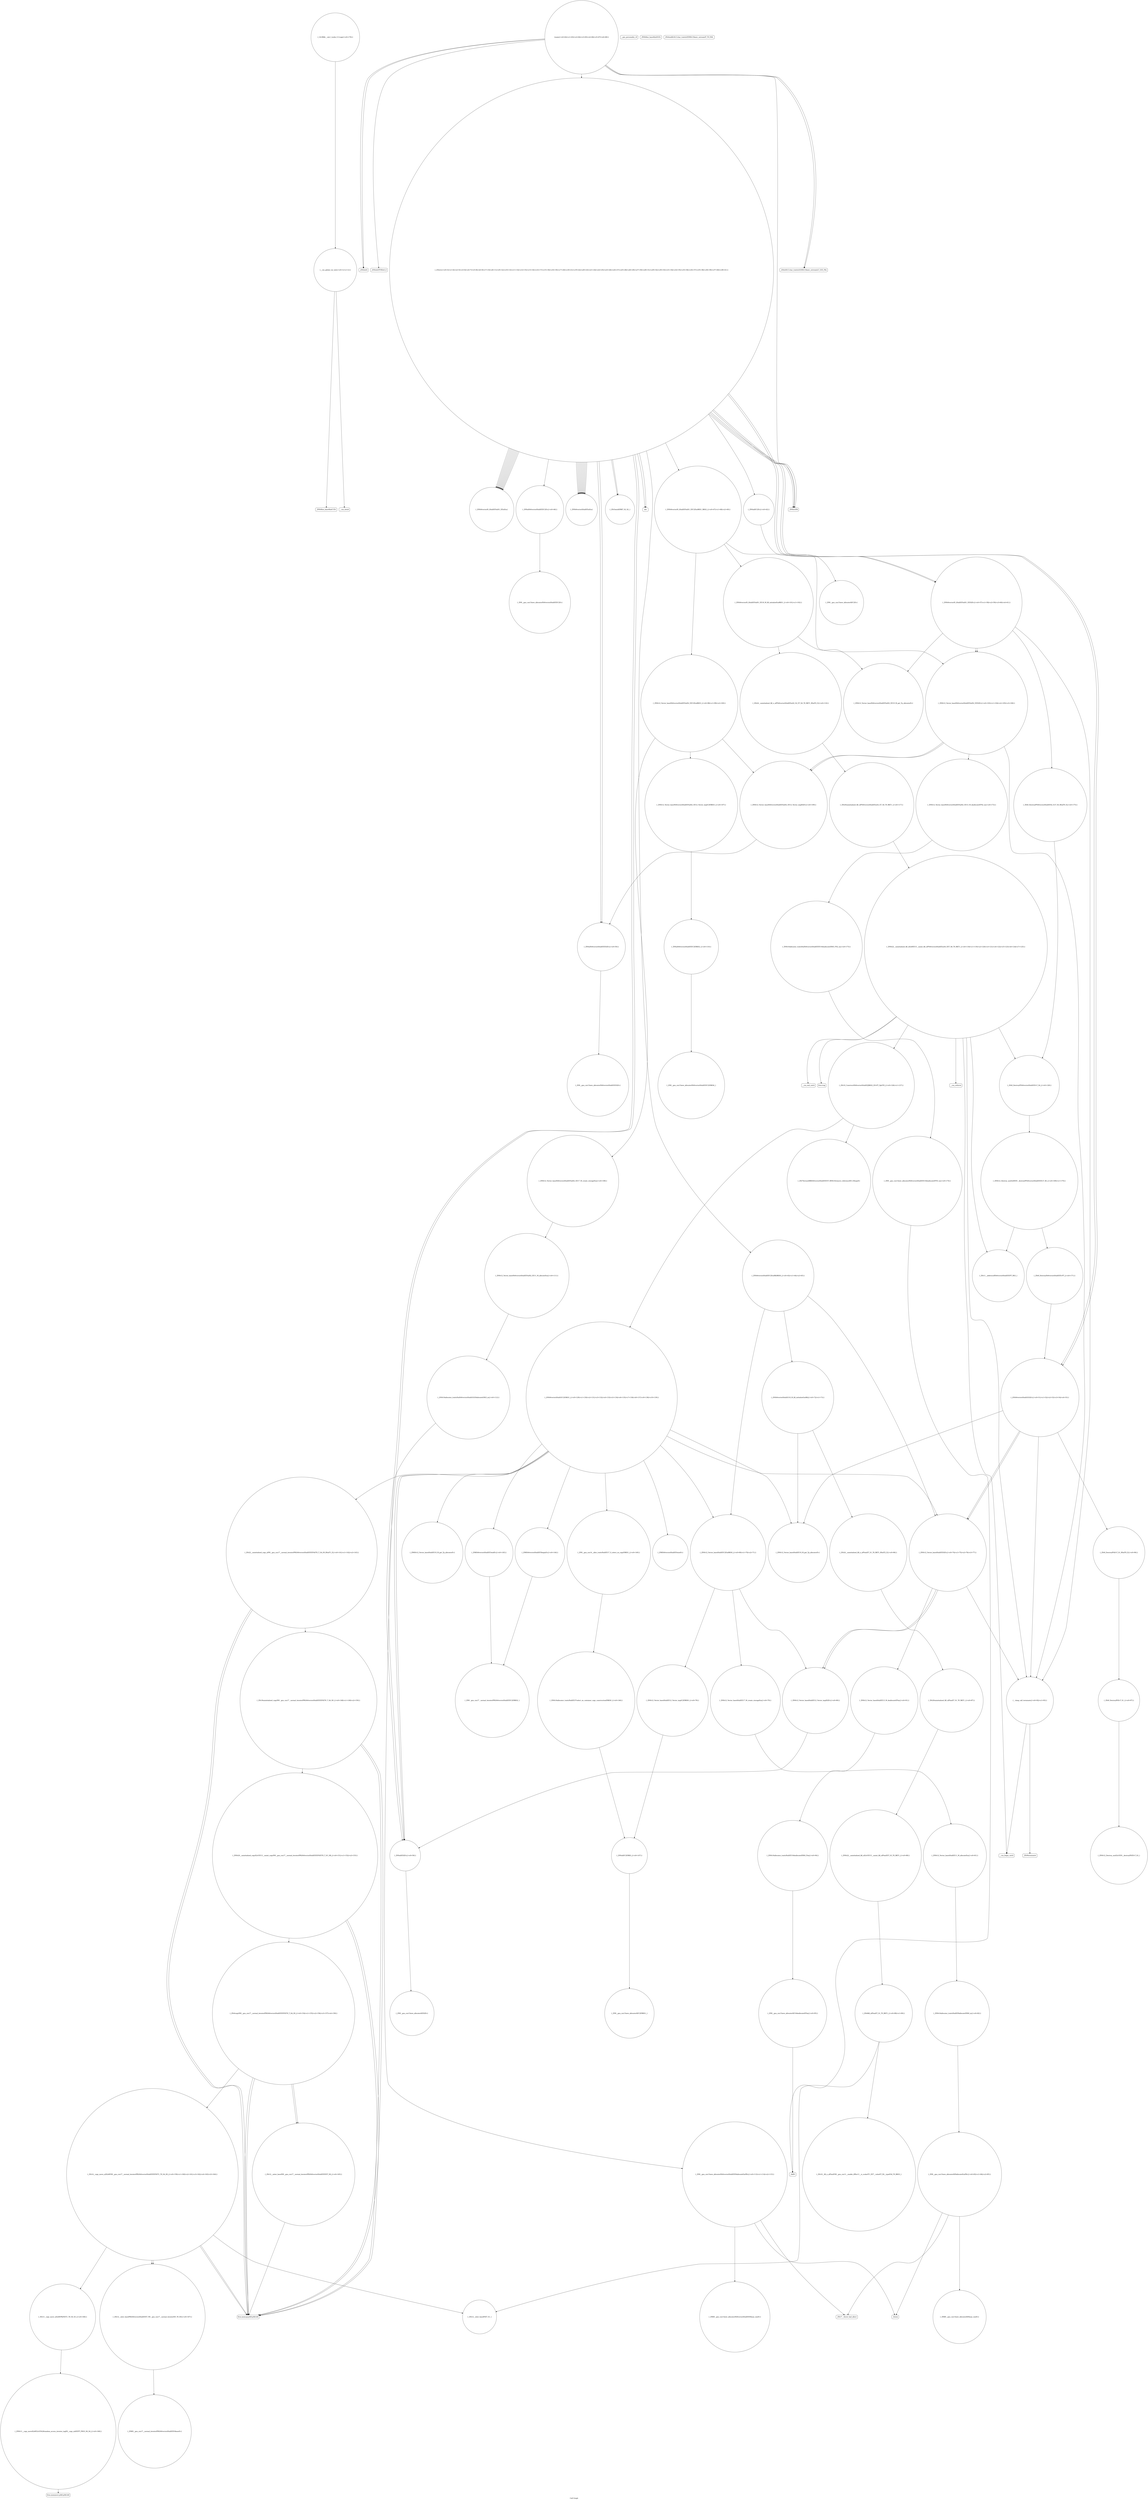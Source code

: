 digraph "Call Graph" {
	label="Call Graph";

	Node0x560e1760af10 [shape=record,shape=circle,label="{__cxx_global_var_init|{<s0>1|<s1>2}}"];
	Node0x560e1760af10:s0 -> Node0x560e1760af90[color=black];
	Node0x560e1760af10:s1 -> Node0x560e17842bf0[color=black];
	Node0x560e17846790 [shape=record,shape=circle,label="{_ZSt18uninitialized_copyIN9__gnu_cxx17__normal_iteratorIPKiSt6vectorIiSaIiEEEEPiET0_T_SA_S9_|{<s0>148|<s1>149|<s2>150}}"];
	Node0x560e17846790:s0 -> Node0x560e17846810[color=black];
	Node0x560e17846790:s1 -> Node0x560e17846810[color=black];
	Node0x560e17846790:s2 -> Node0x560e17846890[color=black];
	Node0x560e17842df0 [shape=record,shape=circle,label="{_ZNSt6vectorIiSaIiEEC2EmRKiRKS0_|{<s0>43|<s1>44|<s2>45}}"];
	Node0x560e17842df0:s0 -> Node0x560e17843770[color=black];
	Node0x560e17842df0:s1 -> Node0x560e178437f0[color=black];
	Node0x560e17842df0:s2 -> Node0x560e17843870[color=black];
	Node0x560e178442f0 [shape=record,shape=circle,label="{_ZSt12__niter_baseIPKiSt6vectorIiSaIiEEET_N9__gnu_cxx17__normal_iteratorIS5_T0_EE|{<s0>167}}"];
	Node0x560e178442f0:s0 -> Node0x560e17844470[color=black];
	Node0x560e17843170 [shape=record,shape=circle,label="{_ZNSt6vectorIS_IiSaIiEESaIS1_EEixEm}"];
	Node0x560e17844670 [shape=record,shape=circle,label="{_ZNSt12_Vector_baseISt6vectorIiSaIiEESaIS2_EE13_M_deallocateEPS2_m|{<s0>172}}"];
	Node0x560e17844670:s0 -> Node0x560e178446f0[color=black];
	Node0x560e178434f0 [shape=record,shape=Mrecord,label="{_ZNSolsEi}"];
	Node0x560e17843870 [shape=record,shape=circle,label="{_ZNSt12_Vector_baseIiSaIiEED2Ev|{<s0>74|<s1>75|<s2>76|<s3>77}}"];
	Node0x560e17843870:s0 -> Node0x560e17844170[color=black];
	Node0x560e17843870:s1 -> Node0x560e178439f0[color=black];
	Node0x560e17843870:s2 -> Node0x560e178439f0[color=black];
	Node0x560e17843870:s3 -> Node0x560e178441f0[color=black];
	Node0x560e17843bf0 [shape=record,shape=circle,label="{_ZN9__gnu_cxx13new_allocatorIiE8allocateEmPKv|{<s0>83|<s1>84|<s2>85}}"];
	Node0x560e17843bf0:s0 -> Node0x560e17843c70[color=black];
	Node0x560e17843bf0:s1 -> Node0x560e17843cf0[color=black];
	Node0x560e17843bf0:s2 -> Node0x560e17843d70[color=black];
	Node0x560e17843f70 [shape=record,shape=circle,label="{_ZNSt22__uninitialized_fill_nILb1EE15__uninit_fill_nIPimiEET_S3_T0_RKT1_|{<s0>88}}"];
	Node0x560e17843f70:s0 -> Node0x560e17843ff0[color=black];
	Node0x560e17845310 [shape=record,shape=Mrecord,label="{_ZSt9terminatev}"];
	Node0x560e17845690 [shape=record,shape=circle,label="{_ZN9__gnu_cxx13new_allocatorISt6vectorIiSaIiEEEC2Ev}"];
	Node0x560e17845a10 [shape=record,shape=circle,label="{_ZNSt12_Vector_baseISt6vectorIiSaIiEESaIS2_EE12_Vector_implD2Ev|{<s0>109}}"];
	Node0x560e17845a10:s0 -> Node0x560e17842ff0[color=black];
	Node0x560e17845d90 [shape=record,shape=circle,label="{_ZSt24__uninitialized_fill_n_aIPSt6vectorIiSaIiEEmS2_S2_ET_S4_T0_RKT1_RSaIT2_E|{<s0>116}}"];
	Node0x560e17845d90:s0 -> Node0x560e17845e90[color=black];
	Node0x560e17846110 [shape=record,shape=Mrecord,label="{__cxa_rethrow}"];
	Node0x560e17846490 [shape=record,shape=circle,label="{_ZNKSt12_Vector_baseIiSaIiEE19_M_get_Tp_allocatorEv}"];
	Node0x560e1760af90 [shape=record,shape=Mrecord,label="{_ZNSt8ios_base4InitC1Ev}"];
	Node0x560e17846810 [shape=record,shape=Mrecord,label="{llvm.memcpy.p0i8.p0i8.i64}"];
	Node0x560e17842e70 [shape=record,shape=Mrecord,label="{__gxx_personality_v0}"];
	Node0x560e17844370 [shape=record,shape=circle,label="{_ZNSt11__copy_moveILb0ELb1ESt26random_access_iterator_tagE8__copy_mIiEEPT_PKS3_S6_S4_|{<s0>168}}"];
	Node0x560e17844370:s0 -> Node0x560e178443f0[color=black];
	Node0x560e178431f0 [shape=record,shape=circle,label="{_ZNSt6vectorIiSaIiEEixEm}"];
	Node0x560e178446f0 [shape=record,shape=circle,label="{_ZNSt16allocator_traitsISaISt6vectorIiSaIiEEEE10deallocateERS3_PS2_m|{<s0>173}}"];
	Node0x560e178446f0:s0 -> Node0x560e17844770[color=black];
	Node0x560e17843570 [shape=record,shape=Mrecord,label="{_ZNSolsEPFRSoS_E}"];
	Node0x560e178438f0 [shape=record,shape=circle,label="{_ZNSt12_Vector_baseIiSaIiEE12_Vector_implC2ERKS0_|{<s0>78}}"];
	Node0x560e178438f0:s0 -> Node0x560e17846710[color=black];
	Node0x560e17843c70 [shape=record,shape=circle,label="{_ZNK9__gnu_cxx13new_allocatorIiE8max_sizeEv}"];
	Node0x560e17843ff0 [shape=record,shape=circle,label="{_ZSt6fill_nIPimiET_S1_T0_RKT1_|{<s0>89|<s1>90}}"];
	Node0x560e17843ff0:s0 -> Node0x560e178440f0[color=black];
	Node0x560e17843ff0:s1 -> Node0x560e17844070[color=black];
	Node0x560e17845390 [shape=record,shape=circle,label="{_ZNSt16allocator_traitsISaIiEE10deallocateERS0_Pim|{<s0>94}}"];
	Node0x560e17845390:s0 -> Node0x560e17845410[color=black];
	Node0x560e17845710 [shape=record,shape=circle,label="{_ZN9__gnu_cxx13new_allocatorISt6vectorIiSaIiEEED2Ev}"];
	Node0x560e17845a90 [shape=record,shape=circle,label="{_ZNSaISt6vectorIiSaIiEEEC2ERKS2_|{<s0>110}}"];
	Node0x560e17845a90:s0 -> Node0x560e17845b10[color=black];
	Node0x560e17845e10 [shape=record,shape=circle,label="{_ZNSt12_Vector_baseISt6vectorIiSaIiEESaIS2_EE19_M_get_Tp_allocatorEv}"];
	Node0x560e17846190 [shape=record,shape=Mrecord,label="{__cxa_end_catch}"];
	Node0x560e17846510 [shape=record,shape=circle,label="{_ZSt22__uninitialized_copy_aIN9__gnu_cxx17__normal_iteratorIPKiSt6vectorIiSaIiEEEEPiiET0_T_SA_S9_RSaIT1_E|{<s0>141|<s1>142|<s2>143}}"];
	Node0x560e17846510:s0 -> Node0x560e17846810[color=black];
	Node0x560e17846510:s1 -> Node0x560e17846810[color=black];
	Node0x560e17846510:s2 -> Node0x560e17846790[color=black];
	Node0x560e17842b70 [shape=record,shape=Mrecord,label="{_ZNSt8ios_base4InitD1Ev}"];
	Node0x560e17846890 [shape=record,shape=circle,label="{_ZNSt20__uninitialized_copyILb1EE13__uninit_copyIN9__gnu_cxx17__normal_iteratorIPKiSt6vectorIiSaIiEEEEPiEET0_T_SC_SB_|{<s0>151|<s1>152|<s2>153}}"];
	Node0x560e17846890:s0 -> Node0x560e17846810[color=black];
	Node0x560e17846890:s1 -> Node0x560e17846810[color=black];
	Node0x560e17846890:s2 -> Node0x560e17846910[color=black];
	Node0x560e17842ef0 [shape=record,shape=circle,label="{_ZNSaISt6vectorIiSaIiEEEC2Ev|{<s0>46}}"];
	Node0x560e17842ef0:s0 -> Node0x560e17845690[color=black];
	Node0x560e178443f0 [shape=record,shape=Mrecord,label="{llvm.memmove.p0i8.p0i8.i64}"];
	Node0x560e17843270 [shape=record,shape=circle,label="{_ZSt3minIiERKT_S2_S2_}"];
	Node0x560e17844770 [shape=record,shape=circle,label="{_ZN9__gnu_cxx13new_allocatorISt6vectorIiSaIiEEE10deallocateEPS3_m|{<s0>174}}"];
	Node0x560e17844770:s0 -> Node0x560e17845490[color=black];
	Node0x560e178435f0 [shape=record,shape=Mrecord,label="{_ZSt4endlIcSt11char_traitsIcEERSt13basic_ostreamIT_T0_ES6_}"];
	Node0x560e17843970 [shape=record,shape=circle,label="{_ZNSt12_Vector_baseIiSaIiEE17_M_create_storageEm|{<s0>79}}"];
	Node0x560e17843970:s0 -> Node0x560e17843af0[color=black];
	Node0x560e17843cf0 [shape=record,shape=Mrecord,label="{_ZSt17__throw_bad_allocv}"];
	Node0x560e17844070 [shape=record,shape=circle,label="{_ZSt10__fill_n_aIPimiEN9__gnu_cxx11__enable_ifIXsr11__is_scalarIT1_EE7__valueET_E6__typeES4_T0_RKS3_}"];
	Node0x560e17845410 [shape=record,shape=circle,label="{_ZN9__gnu_cxx13new_allocatorIiE10deallocateEPim|{<s0>95}}"];
	Node0x560e17845410:s0 -> Node0x560e17845490[color=black];
	Node0x560e17845790 [shape=record,shape=circle,label="{_ZNSt12_Vector_baseISt6vectorIiSaIiEESaIS2_EEC2EmRKS3_|{<s0>98|<s1>99|<s2>100}}"];
	Node0x560e17845790:s0 -> Node0x560e17845910[color=black];
	Node0x560e17845790:s1 -> Node0x560e17845990[color=black];
	Node0x560e17845790:s2 -> Node0x560e17845a10[color=black];
	Node0x560e17845b10 [shape=record,shape=circle,label="{_ZN9__gnu_cxx13new_allocatorISt6vectorIiSaIiEEEC2ERKS4_}"];
	Node0x560e17845e90 [shape=record,shape=circle,label="{_ZSt20uninitialized_fill_nIPSt6vectorIiSaIiEEmS2_ET_S4_T0_RKT1_|{<s0>117}}"];
	Node0x560e17845e90:s0 -> Node0x560e17845f10[color=black];
	Node0x560e17846210 [shape=record,shape=Mrecord,label="{llvm.trap}"];
	Node0x560e17846590 [shape=record,shape=circle,label="{_ZNKSt6vectorIiSaIiEE5beginEv|{<s0>144}}"];
	Node0x560e17846590:s0 -> Node0x560e178444f0[color=black];
	Node0x560e17842bf0 [shape=record,shape=Mrecord,label="{__cxa_atexit}"];
	Node0x560e17846910 [shape=record,shape=circle,label="{_ZSt4copyIN9__gnu_cxx17__normal_iteratorIPKiSt6vectorIiSaIiEEEEPiET0_T_SA_S9_|{<s0>154|<s1>155|<s2>156|<s3>157|<s4>158}}"];
	Node0x560e17846910:s0 -> Node0x560e17846810[color=black];
	Node0x560e17846910:s1 -> Node0x560e17846a10[color=black];
	Node0x560e17846910:s2 -> Node0x560e17846810[color=black];
	Node0x560e17846910:s3 -> Node0x560e17846a10[color=black];
	Node0x560e17846910:s4 -> Node0x560e17846990[color=black];
	Node0x560e17842f70 [shape=record,shape=circle,label="{_ZNSt6vectorIS_IiSaIiEESaIS1_EEC2EmRKS1_RKS2_|{<s0>47|<s1>48|<s2>49}}"];
	Node0x560e17842f70:s0 -> Node0x560e17845790[color=black];
	Node0x560e17842f70:s1 -> Node0x560e17845810[color=black];
	Node0x560e17842f70:s2 -> Node0x560e17845890[color=black];
	Node0x560e17844470 [shape=record,shape=circle,label="{_ZNK9__gnu_cxx17__normal_iteratorIPKiSt6vectorIiSaIiEEE4baseEv}"];
	Node0x560e178432f0 [shape=record,shape=Mrecord,label="{abs}"];
	Node0x560e178447f0 [shape=record,shape=circle,label="{_ZSt8_DestroyIPSt6vectorIiSaIiEES2_EvT_S4_RSaIT0_E|{<s0>175}}"];
	Node0x560e178447f0:s0 -> Node0x560e17846090[color=black];
	Node0x560e17843670 [shape=record,shape=circle,label="{_ZN9__gnu_cxx13new_allocatorIiEC2Ev}"];
	Node0x560e178439f0 [shape=record,shape=circle,label="{_ZNSt12_Vector_baseIiSaIiEE12_Vector_implD2Ev|{<s0>80}}"];
	Node0x560e178439f0:s0 -> Node0x560e178430f0[color=black];
	Node0x560e17843d70 [shape=record,shape=Mrecord,label="{_Znwm}"];
	Node0x560e178440f0 [shape=record,shape=circle,label="{_ZSt12__niter_baseIPiET_S1_}"];
	Node0x560e17845490 [shape=record,shape=Mrecord,label="{_ZdlPv}"];
	Node0x560e17845810 [shape=record,shape=circle,label="{_ZNSt6vectorIS_IiSaIiEESaIS1_EE18_M_fill_initializeEmRKS1_|{<s0>101|<s1>102}}"];
	Node0x560e17845810:s0 -> Node0x560e17845e10[color=black];
	Node0x560e17845810:s1 -> Node0x560e17845d90[color=black];
	Node0x560e17845b90 [shape=record,shape=circle,label="{_ZNSt12_Vector_baseISt6vectorIiSaIiEESaIS2_EE11_M_allocateEm|{<s0>111}}"];
	Node0x560e17845b90:s0 -> Node0x560e17845c10[color=black];
	Node0x560e17845f10 [shape=record,shape=circle,label="{_ZNSt22__uninitialized_fill_nILb0EE15__uninit_fill_nIPSt6vectorIiSaIiEEmS4_EET_S6_T0_RKT1_|{<s0>118|<s1>119|<s2>120|<s3>121|<s4>122|<s5>123|<s6>124|<s7>125}}"];
	Node0x560e17845f10:s0 -> Node0x560e17846010[color=black];
	Node0x560e17845f10:s1 -> Node0x560e17845f90[color=black];
	Node0x560e17845f10:s2 -> Node0x560e17845290[color=black];
	Node0x560e17845f10:s3 -> Node0x560e17846090[color=black];
	Node0x560e17845f10:s4 -> Node0x560e17846110[color=black];
	Node0x560e17845f10:s5 -> Node0x560e17846190[color=black];
	Node0x560e17845f10:s6 -> Node0x560e17846210[color=black];
	Node0x560e17845f10:s7 -> Node0x560e178441f0[color=black];
	Node0x560e17846290 [shape=record,shape=circle,label="{_ZSt7forwardIRKSt6vectorIiSaIiEEEOT_RNSt16remove_referenceIS5_E4typeE}"];
	Node0x560e17846610 [shape=record,shape=circle,label="{_ZNKSt6vectorIiSaIiEE3endEv|{<s0>145}}"];
	Node0x560e17846610:s0 -> Node0x560e178444f0[color=black];
	Node0x560e17842c70 [shape=record,shape=circle,label="{_Z3tstv|{<s0>3|<s1>4|<s2>5|<s3>6|<s4>7|<s5>8|<s6>9|<s7>10|<s8>11|<s9>12|<s10>13|<s11>14|<s12>15|<s13>16|<s14>17|<s15>18|<s16>19|<s17>20|<s18>21|<s19>22|<s20>23|<s21>24|<s22>25|<s23>26|<s24>27|<s25>28|<s26>29|<s27>30|<s28>31|<s29>32|<s30>33|<s31>34|<s32>35|<s33>36|<s34>37|<s35>38|<s36>39|<s37>40|<s38>41}}"];
	Node0x560e17842c70:s0 -> Node0x560e17842cf0[color=black];
	Node0x560e17842c70:s1 -> Node0x560e17842d70[color=black];
	Node0x560e17842c70:s2 -> Node0x560e17842df0[color=black];
	Node0x560e17842c70:s3 -> Node0x560e17842ef0[color=black];
	Node0x560e17842c70:s4 -> Node0x560e17842f70[color=black];
	Node0x560e17842c70:s5 -> Node0x560e17842ff0[color=black];
	Node0x560e17842c70:s6 -> Node0x560e17843070[color=black];
	Node0x560e17842c70:s7 -> Node0x560e178430f0[color=black];
	Node0x560e17842c70:s8 -> Node0x560e17843170[color=black];
	Node0x560e17842c70:s9 -> Node0x560e178431f0[color=black];
	Node0x560e17842c70:s10 -> Node0x560e17842cf0[color=black];
	Node0x560e17842c70:s11 -> Node0x560e17842ff0[color=black];
	Node0x560e17842c70:s12 -> Node0x560e17843070[color=black];
	Node0x560e17842c70:s13 -> Node0x560e178430f0[color=black];
	Node0x560e17842c70:s14 -> Node0x560e17843370[color=black];
	Node0x560e17842c70:s15 -> Node0x560e17843170[color=black];
	Node0x560e17842c70:s16 -> Node0x560e178431f0[color=black];
	Node0x560e17842c70:s17 -> Node0x560e17842cf0[color=black];
	Node0x560e17842c70:s18 -> Node0x560e17843170[color=black];
	Node0x560e17842c70:s19 -> Node0x560e178431f0[color=black];
	Node0x560e17842c70:s20 -> Node0x560e17843170[color=black];
	Node0x560e17842c70:s21 -> Node0x560e178431f0[color=black];
	Node0x560e17842c70:s22 -> Node0x560e17843170[color=black];
	Node0x560e17842c70:s23 -> Node0x560e178431f0[color=black];
	Node0x560e17842c70:s24 -> Node0x560e17843170[color=black];
	Node0x560e17842c70:s25 -> Node0x560e178431f0[color=black];
	Node0x560e17842c70:s26 -> Node0x560e178432f0[color=black];
	Node0x560e17842c70:s27 -> Node0x560e17843270[color=black];
	Node0x560e17842c70:s28 -> Node0x560e17843170[color=black];
	Node0x560e17842c70:s29 -> Node0x560e178431f0[color=black];
	Node0x560e17842c70:s30 -> Node0x560e17843170[color=black];
	Node0x560e17842c70:s31 -> Node0x560e178431f0[color=black];
	Node0x560e17842c70:s32 -> Node0x560e17843170[color=black];
	Node0x560e17842c70:s33 -> Node0x560e178431f0[color=black];
	Node0x560e17842c70:s34 -> Node0x560e17843170[color=black];
	Node0x560e17842c70:s35 -> Node0x560e178431f0[color=black];
	Node0x560e17842c70:s36 -> Node0x560e178432f0[color=black];
	Node0x560e17842c70:s37 -> Node0x560e17843270[color=black];
	Node0x560e17842c70:s38 -> Node0x560e17843370[color=black];
	Node0x560e17846990 [shape=record,shape=circle,label="{_ZSt14__copy_move_a2ILb0EN9__gnu_cxx17__normal_iteratorIPKiSt6vectorIiSaIiEEEEPiET1_T0_SA_S9_|{<s0>159|<s1>160|<s2>161|<s3>162|<s4>163|<s5>164}}"];
	Node0x560e17846990:s0 -> Node0x560e17846810[color=black];
	Node0x560e17846990:s1 -> Node0x560e178442f0[color=black];
	Node0x560e17846990:s2 -> Node0x560e17846810[color=black];
	Node0x560e17846990:s3 -> Node0x560e178442f0[color=black];
	Node0x560e17846990:s4 -> Node0x560e178440f0[color=black];
	Node0x560e17846990:s5 -> Node0x560e17844270[color=black];
	Node0x560e17842ff0 [shape=record,shape=circle,label="{_ZNSaISt6vectorIiSaIiEEED2Ev|{<s0>50}}"];
	Node0x560e17842ff0:s0 -> Node0x560e17845710[color=black];
	Node0x560e178444f0 [shape=record,shape=circle,label="{_ZN9__gnu_cxx17__normal_iteratorIPKiSt6vectorIiSaIiEEEC2ERKS2_}"];
	Node0x560e17843370 [shape=record,shape=circle,label="{_ZNSt6vectorIS_IiSaIiEESaIS1_EED2Ev|{<s0>57|<s1>58|<s2>59|<s3>60|<s4>61}}"];
	Node0x560e17843370:s0 -> Node0x560e17845e10[color=black];
	Node0x560e17843370:s1 -> Node0x560e178447f0[color=black];
	Node0x560e17843370:s2 -> Node0x560e17845890[color=black];
	Node0x560e17843370:s3 -> Node0x560e17845890[color=black];
	Node0x560e17843370:s4 -> Node0x560e178441f0[color=black];
	Node0x560e17844870 [shape=record,shape=circle,label="{_GLOBAL__sub_I_izulin_0_0.cpp|{<s0>176}}"];
	Node0x560e17844870:s0 -> Node0x560e1760af10[color=black];
	Node0x560e178436f0 [shape=record,shape=circle,label="{_ZN9__gnu_cxx13new_allocatorIiED2Ev}"];
	Node0x560e17843a70 [shape=record,shape=circle,label="{_ZN9__gnu_cxx13new_allocatorIiEC2ERKS1_}"];
	Node0x560e17843df0 [shape=record,shape=circle,label="{_ZSt24__uninitialized_fill_n_aIPimiiET_S1_T0_RKT1_RSaIT2_E|{<s0>86}}"];
	Node0x560e17843df0:s0 -> Node0x560e17843ef0[color=black];
	Node0x560e17844170 [shape=record,shape=circle,label="{_ZNSt12_Vector_baseIiSaIiEE13_M_deallocateEPim|{<s0>91}}"];
	Node0x560e17844170:s0 -> Node0x560e17845390[color=black];
	Node0x560e17845510 [shape=record,shape=circle,label="{_ZSt8_DestroyIPiiEvT_S1_RSaIT0_E|{<s0>96}}"];
	Node0x560e17845510:s0 -> Node0x560e17845590[color=black];
	Node0x560e17845890 [shape=record,shape=circle,label="{_ZNSt12_Vector_baseISt6vectorIiSaIiEESaIS2_EED2Ev|{<s0>103|<s1>104|<s2>105|<s3>106}}"];
	Node0x560e17845890:s0 -> Node0x560e17844670[color=black];
	Node0x560e17845890:s1 -> Node0x560e17845a10[color=black];
	Node0x560e17845890:s2 -> Node0x560e17845a10[color=black];
	Node0x560e17845890:s3 -> Node0x560e178441f0[color=black];
	Node0x560e17845c10 [shape=record,shape=circle,label="{_ZNSt16allocator_traitsISaISt6vectorIiSaIiEEEE8allocateERS3_m|{<s0>112}}"];
	Node0x560e17845c10:s0 -> Node0x560e17845c90[color=black];
	Node0x560e17845f90 [shape=record,shape=circle,label="{_ZSt10_ConstructISt6vectorIiSaIiEEJRKS2_EEvPT_DpOT0_|{<s0>126|<s1>127}}"];
	Node0x560e17845f90:s0 -> Node0x560e17846290[color=black];
	Node0x560e17845f90:s1 -> Node0x560e17846310[color=black];
	Node0x560e17846310 [shape=record,shape=circle,label="{_ZNSt6vectorIiSaIiEEC2ERKS1_|{<s0>129|<s1>130|<s2>131|<s3>132|<s4>133|<s5>134|<s6>135|<s7>136|<s8>137|<s9>138|<s10>139}}"];
	Node0x560e17846310:s0 -> Node0x560e17846390[color=black];
	Node0x560e17846310:s1 -> Node0x560e17846490[color=black];
	Node0x560e17846310:s2 -> Node0x560e17846410[color=black];
	Node0x560e17846310:s3 -> Node0x560e17843770[color=black];
	Node0x560e17846310:s4 -> Node0x560e178430f0[color=black];
	Node0x560e17846310:s5 -> Node0x560e17846590[color=black];
	Node0x560e17846310:s6 -> Node0x560e17846610[color=black];
	Node0x560e17846310:s7 -> Node0x560e17843e70[color=black];
	Node0x560e17846310:s8 -> Node0x560e17846510[color=black];
	Node0x560e17846310:s9 -> Node0x560e178430f0[color=black];
	Node0x560e17846310:s10 -> Node0x560e17843870[color=black];
	Node0x560e17846690 [shape=record,shape=circle,label="{_ZNSt16allocator_traitsISaIiEE37select_on_container_copy_constructionERKS0_|{<s0>146}}"];
	Node0x560e17846690:s0 -> Node0x560e17846710[color=black];
	Node0x560e17842cf0 [shape=record,shape=Mrecord,label="{_ZNSirsERi}"];
	Node0x560e17846a10 [shape=record,shape=circle,label="{_ZSt12__miter_baseIN9__gnu_cxx17__normal_iteratorIPKiSt6vectorIiSaIiEEEEET_S8_|{<s0>165}}"];
	Node0x560e17846a10:s0 -> Node0x560e17846810[color=black];
	Node0x560e17843070 [shape=record,shape=circle,label="{_ZNSt6vectorIiSaIiEED2Ev|{<s0>51|<s1>52|<s2>53|<s3>54|<s4>55}}"];
	Node0x560e17843070:s0 -> Node0x560e17843e70[color=black];
	Node0x560e17843070:s1 -> Node0x560e17845510[color=black];
	Node0x560e17843070:s2 -> Node0x560e17843870[color=black];
	Node0x560e17843070:s3 -> Node0x560e17843870[color=black];
	Node0x560e17843070:s4 -> Node0x560e178441f0[color=black];
	Node0x560e17844570 [shape=record,shape=circle,label="{_ZNSt12_Destroy_auxILb0EE9__destroyIPSt6vectorIiSaIiEEEEvT_S6_|{<s0>169|<s1>170}}"];
	Node0x560e17844570:s0 -> Node0x560e17846010[color=black];
	Node0x560e17844570:s1 -> Node0x560e178445f0[color=black];
	Node0x560e178433f0 [shape=record,shape=circle,label="{main|{<s0>62|<s1>63|<s2>64|<s3>65|<s4>66|<s5>67|<s6>68}}"];
	Node0x560e178433f0:s0 -> Node0x560e17842cf0[color=black];
	Node0x560e178433f0:s1 -> Node0x560e17843470[color=black];
	Node0x560e178433f0:s2 -> Node0x560e178434f0[color=black];
	Node0x560e178433f0:s3 -> Node0x560e17843470[color=black];
	Node0x560e178433f0:s4 -> Node0x560e17842c70[color=black];
	Node0x560e178433f0:s5 -> Node0x560e178434f0[color=black];
	Node0x560e178433f0:s6 -> Node0x560e17843570[color=black];
	Node0x560e17843770 [shape=record,shape=circle,label="{_ZNSt12_Vector_baseIiSaIiEEC2EmRKS0_|{<s0>69|<s1>70|<s2>71}}"];
	Node0x560e17843770:s0 -> Node0x560e178438f0[color=black];
	Node0x560e17843770:s1 -> Node0x560e17843970[color=black];
	Node0x560e17843770:s2 -> Node0x560e178439f0[color=black];
	Node0x560e17843af0 [shape=record,shape=circle,label="{_ZNSt12_Vector_baseIiSaIiEE11_M_allocateEm|{<s0>81}}"];
	Node0x560e17843af0:s0 -> Node0x560e17843b70[color=black];
	Node0x560e17843e70 [shape=record,shape=circle,label="{_ZNSt12_Vector_baseIiSaIiEE19_M_get_Tp_allocatorEv}"];
	Node0x560e178441f0 [shape=record,shape=circle,label="{__clang_call_terminate|{<s0>92|<s1>93}}"];
	Node0x560e178441f0:s0 -> Node0x560e17845290[color=black];
	Node0x560e178441f0:s1 -> Node0x560e17845310[color=black];
	Node0x560e17845590 [shape=record,shape=circle,label="{_ZSt8_DestroyIPiEvT_S1_|{<s0>97}}"];
	Node0x560e17845590:s0 -> Node0x560e17845610[color=black];
	Node0x560e17845910 [shape=record,shape=circle,label="{_ZNSt12_Vector_baseISt6vectorIiSaIiEESaIS2_EE12_Vector_implC2ERKS3_|{<s0>107}}"];
	Node0x560e17845910:s0 -> Node0x560e17845a90[color=black];
	Node0x560e17845c90 [shape=record,shape=circle,label="{_ZN9__gnu_cxx13new_allocatorISt6vectorIiSaIiEEE8allocateEmPKv|{<s0>113|<s1>114|<s2>115}}"];
	Node0x560e17845c90:s0 -> Node0x560e17845d10[color=black];
	Node0x560e17845c90:s1 -> Node0x560e17843cf0[color=black];
	Node0x560e17845c90:s2 -> Node0x560e17843d70[color=black];
	Node0x560e17846010 [shape=record,shape=circle,label="{_ZSt11__addressofISt6vectorIiSaIiEEEPT_RS3_}"];
	Node0x560e17846390 [shape=record,shape=circle,label="{_ZNKSt6vectorIiSaIiEE4sizeEv}"];
	Node0x560e17846710 [shape=record,shape=circle,label="{_ZNSaIiEC2ERKS_|{<s0>147}}"];
	Node0x560e17846710:s0 -> Node0x560e17843a70[color=black];
	Node0x560e17842d70 [shape=record,shape=circle,label="{_ZNSaIiEC2Ev|{<s0>42}}"];
	Node0x560e17842d70:s0 -> Node0x560e17843670[color=black];
	Node0x560e17844270 [shape=record,shape=circle,label="{_ZSt13__copy_move_aILb0EPKiPiET1_T0_S4_S3_|{<s0>166}}"];
	Node0x560e17844270:s0 -> Node0x560e17844370[color=black];
	Node0x560e178430f0 [shape=record,shape=circle,label="{_ZNSaIiED2Ev|{<s0>56}}"];
	Node0x560e178430f0:s0 -> Node0x560e178436f0[color=black];
	Node0x560e178445f0 [shape=record,shape=circle,label="{_ZSt8_DestroyISt6vectorIiSaIiEEEvPT_|{<s0>171}}"];
	Node0x560e178445f0:s0 -> Node0x560e17843070[color=black];
	Node0x560e17843470 [shape=record,shape=Mrecord,label="{_ZStlsISt11char_traitsIcEERSt13basic_ostreamIcT_ES5_PKc}"];
	Node0x560e178437f0 [shape=record,shape=circle,label="{_ZNSt6vectorIiSaIiEE18_M_fill_initializeEmRKi|{<s0>72|<s1>73}}"];
	Node0x560e178437f0:s0 -> Node0x560e17843e70[color=black];
	Node0x560e178437f0:s1 -> Node0x560e17843df0[color=black];
	Node0x560e17843b70 [shape=record,shape=circle,label="{_ZNSt16allocator_traitsISaIiEE8allocateERS0_m|{<s0>82}}"];
	Node0x560e17843b70:s0 -> Node0x560e17843bf0[color=black];
	Node0x560e17843ef0 [shape=record,shape=circle,label="{_ZSt20uninitialized_fill_nIPimiET_S1_T0_RKT1_|{<s0>87}}"];
	Node0x560e17843ef0:s0 -> Node0x560e17843f70[color=black];
	Node0x560e17845290 [shape=record,shape=Mrecord,label="{__cxa_begin_catch}"];
	Node0x560e17845610 [shape=record,shape=circle,label="{_ZNSt12_Destroy_auxILb1EE9__destroyIPiEEvT_S3_}"];
	Node0x560e17845990 [shape=record,shape=circle,label="{_ZNSt12_Vector_baseISt6vectorIiSaIiEESaIS2_EE17_M_create_storageEm|{<s0>108}}"];
	Node0x560e17845990:s0 -> Node0x560e17845b90[color=black];
	Node0x560e17845d10 [shape=record,shape=circle,label="{_ZNK9__gnu_cxx13new_allocatorISt6vectorIiSaIiEEE8max_sizeEv}"];
	Node0x560e17846090 [shape=record,shape=circle,label="{_ZSt8_DestroyIPSt6vectorIiSaIiEEEvT_S4_|{<s0>128}}"];
	Node0x560e17846090:s0 -> Node0x560e17844570[color=black];
	Node0x560e17846410 [shape=record,shape=circle,label="{_ZN9__gnu_cxx14__alloc_traitsISaIiEE17_S_select_on_copyERKS1_|{<s0>140}}"];
	Node0x560e17846410:s0 -> Node0x560e17846690[color=black];
}
